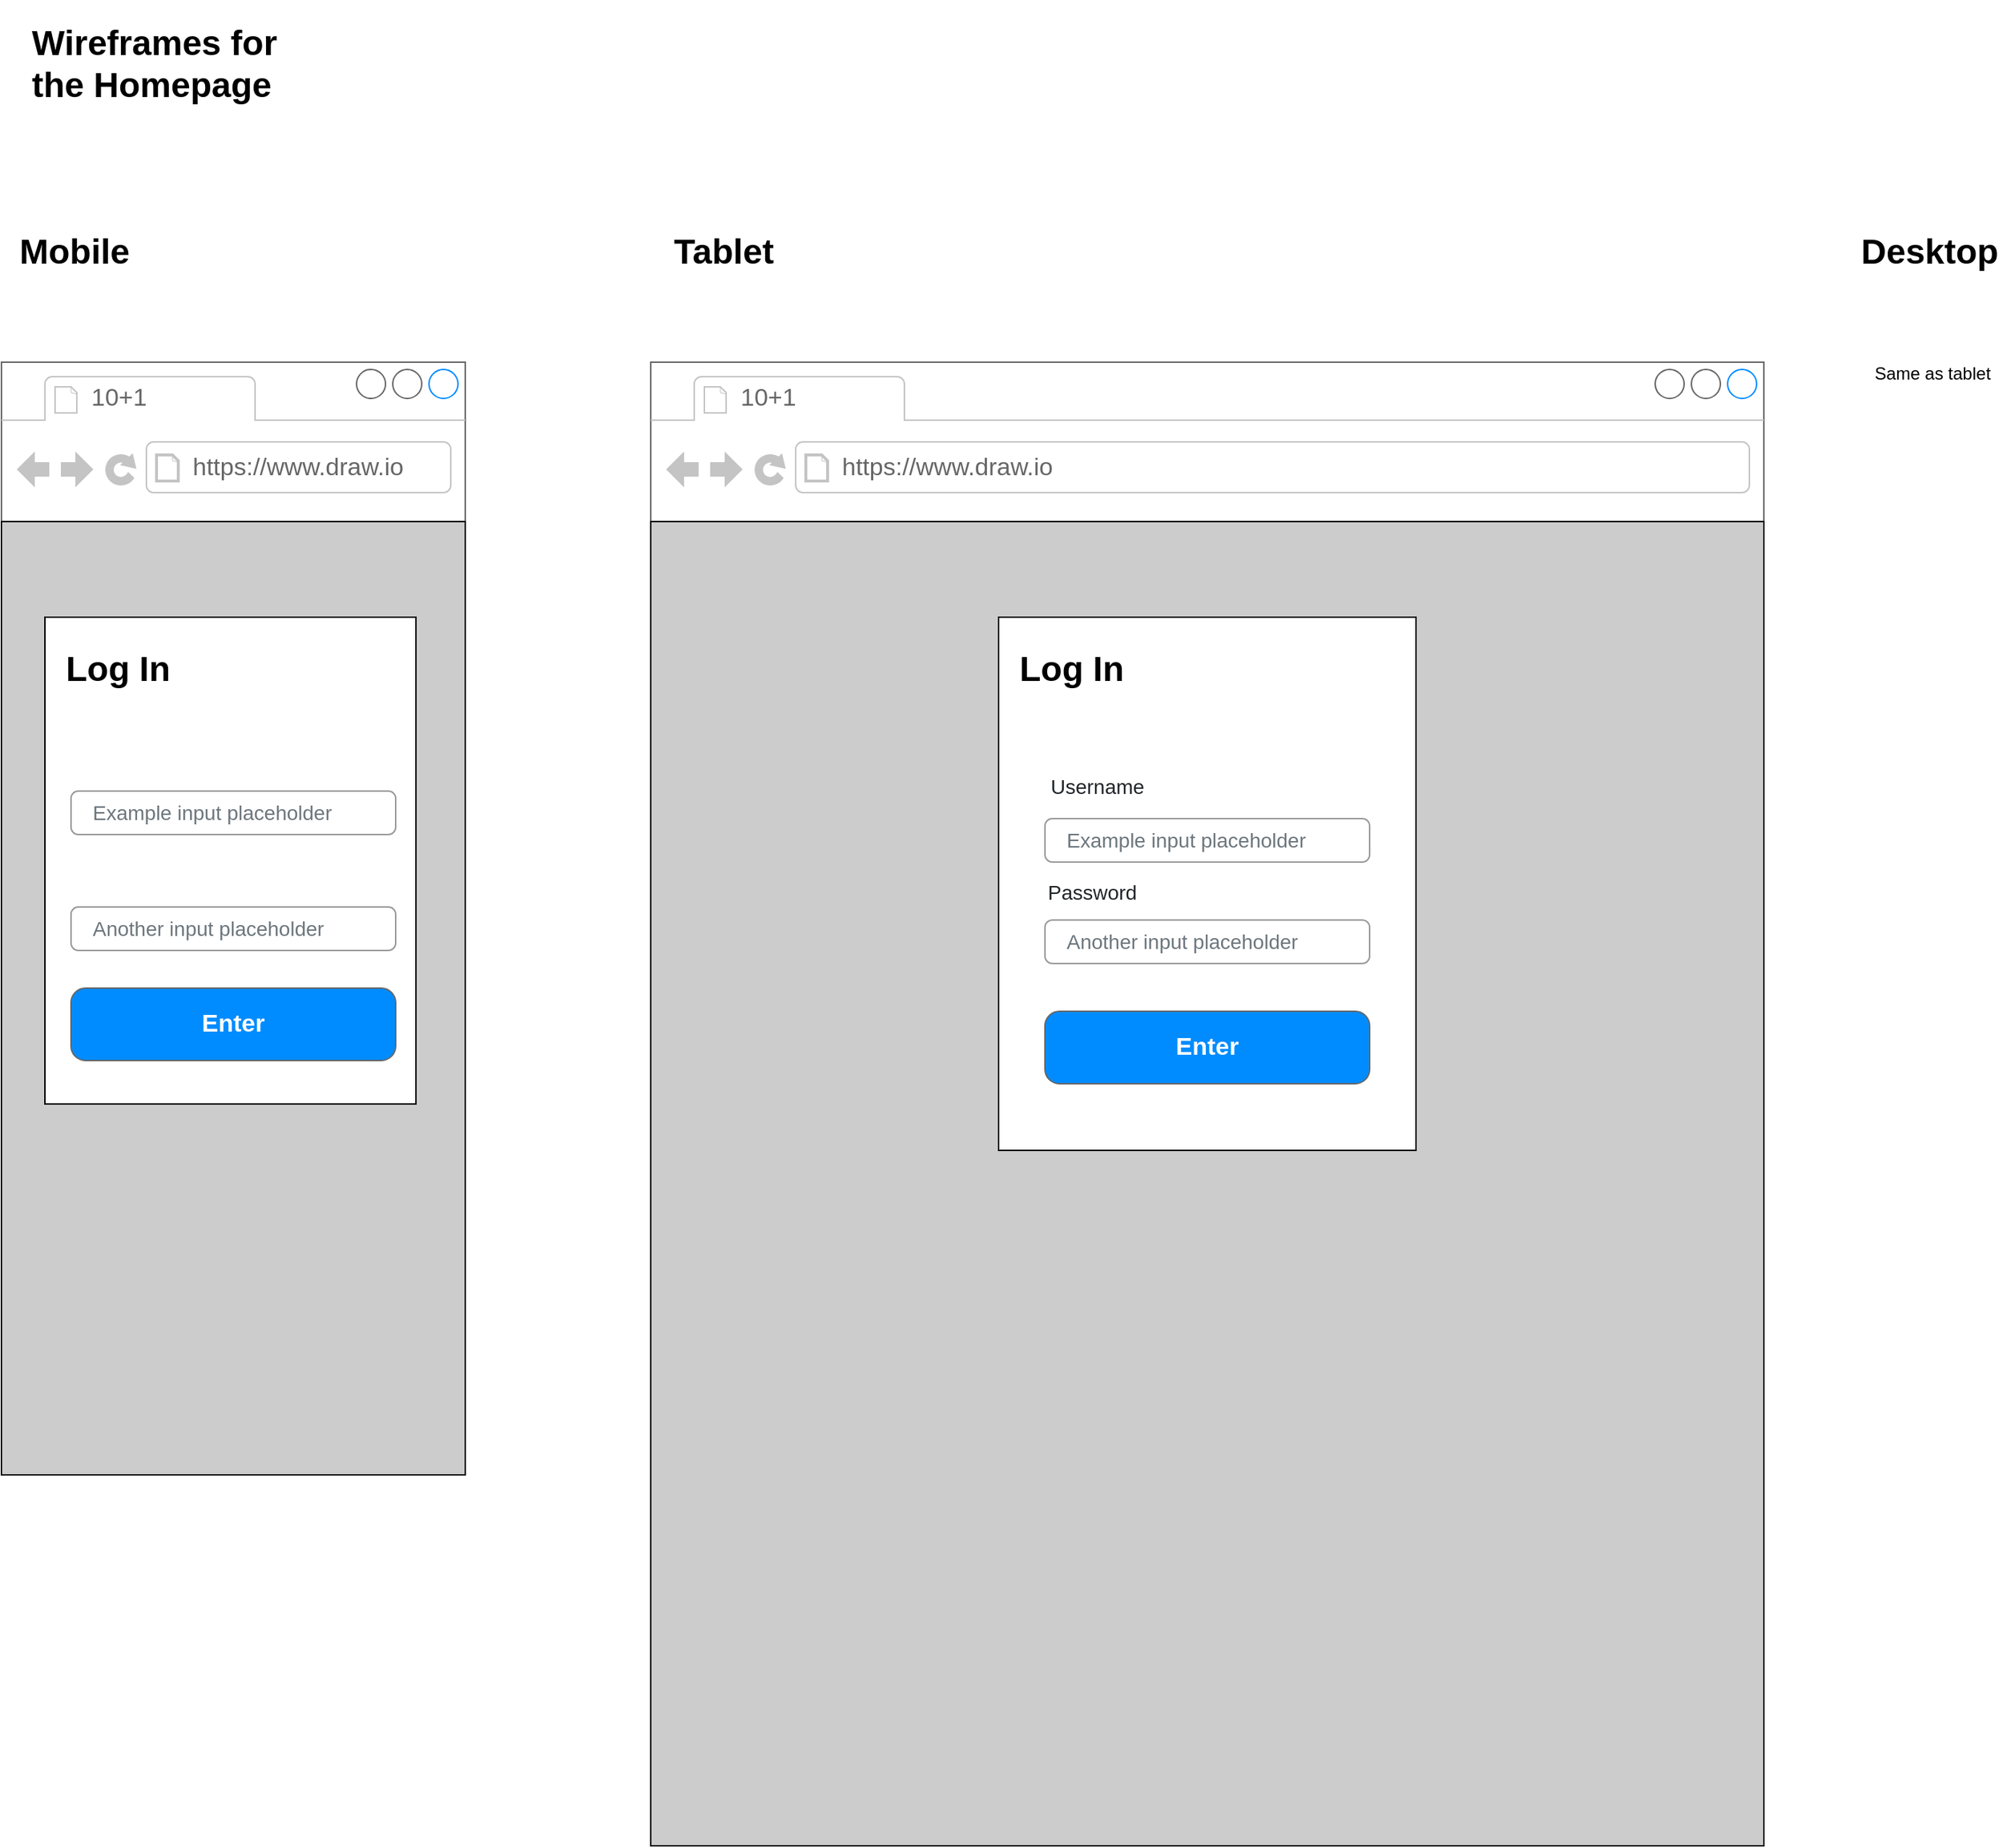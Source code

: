 <mxfile>
    <diagram id="YX3qDd9_rEckakoB8OsL" name="Page-1">
        <mxGraphModel dx="888" dy="1021" grid="1" gridSize="16" guides="1" tooltips="1" connect="1" arrows="1" fold="1" page="1" pageScale="1" pageWidth="2500" pageHeight="4000" math="0" shadow="0">
            <root>
                <mxCell id="0"/>
                <mxCell id="1" parent="0"/>
                <mxCell id="6" value="" style="strokeWidth=1;shadow=0;dashed=0;align=center;html=1;shape=mxgraph.mockup.containers.browserWindow;rSize=0;strokeColor=#666666;strokeColor2=#008cff;strokeColor3=#c4c4c4;mainText=,;recursiveResize=0;" parent="1" vertex="1">
                    <mxGeometry x="64" y="320" width="320" height="768" as="geometry"/>
                </mxCell>
                <mxCell id="7" value="10+1" style="strokeWidth=1;shadow=0;dashed=0;align=center;html=1;shape=mxgraph.mockup.containers.anchor;fontSize=17;fontColor=#666666;align=left;" parent="6" vertex="1">
                    <mxGeometry x="60" y="12" width="110" height="26" as="geometry"/>
                </mxCell>
                <mxCell id="8" value="https://www.draw.io" style="strokeWidth=1;shadow=0;dashed=0;align=center;html=1;shape=mxgraph.mockup.containers.anchor;rSize=0;fontSize=17;fontColor=#666666;align=left;" parent="6" vertex="1">
                    <mxGeometry x="130" y="60" width="250" height="26" as="geometry"/>
                </mxCell>
                <mxCell id="24" value="" style="rounded=0;whiteSpace=wrap;html=1;fillColor=#CCCCCC;" parent="6" vertex="1">
                    <mxGeometry y="110" width="320" height="658" as="geometry"/>
                </mxCell>
                <mxCell id="26" value="" style="rounded=0;whiteSpace=wrap;html=1;" parent="6" vertex="1">
                    <mxGeometry x="30" y="176" width="256" height="336" as="geometry"/>
                </mxCell>
                <mxCell id="27" value="Log In" style="text;strokeColor=none;fillColor=none;html=1;fontSize=24;fontStyle=1;verticalAlign=middle;align=center;" parent="6" vertex="1">
                    <mxGeometry x="30" y="192" width="100" height="40" as="geometry"/>
                </mxCell>
                <mxCell id="28" value="Enter" style="strokeWidth=1;shadow=0;dashed=0;align=center;html=1;shape=mxgraph.mockup.buttons.button;strokeColor=#666666;fontColor=#ffffff;mainText=;buttonStyle=round;fontSize=17;fontStyle=1;fillColor=#008cff;whiteSpace=wrap;" parent="6" vertex="1">
                    <mxGeometry x="48" y="432" width="224" height="50" as="geometry"/>
                </mxCell>
                <mxCell id="10" value="&lt;h1&gt;Wireframes for the Homepage&lt;/h1&gt;" style="text;html=1;strokeColor=none;fillColor=none;spacing=5;spacingTop=-20;whiteSpace=wrap;overflow=hidden;rounded=0;" parent="1" vertex="1">
                    <mxGeometry x="80" y="80" width="190" height="120" as="geometry"/>
                </mxCell>
                <mxCell id="11" value="Mobile" style="text;strokeColor=none;fillColor=none;html=1;fontSize=24;fontStyle=1;verticalAlign=middle;align=center;" parent="1" vertex="1">
                    <mxGeometry x="64" y="224" width="100" height="40" as="geometry"/>
                </mxCell>
                <mxCell id="43" value="Example input placeholder" style="html=1;shadow=0;dashed=0;shape=mxgraph.bootstrap.rrect;rSize=5;fillColor=none;strokeColor=#999999;align=left;spacing=15;fontSize=14;fontColor=#6C767D;" parent="1" vertex="1">
                    <mxGeometry width="224" height="30" relative="1" as="geometry">
                        <mxPoint x="112" y="616" as="offset"/>
                    </mxGeometry>
                </mxCell>
                <mxCell id="45" value="Another input placeholder" style="html=1;shadow=0;dashed=0;shape=mxgraph.bootstrap.rrect;rSize=5;fillColor=none;strokeColor=#999999;align=left;spacing=15;fontSize=14;fontColor=#6C767D;" parent="1" vertex="1">
                    <mxGeometry width="224" height="30" relative="1" as="geometry">
                        <mxPoint x="112" y="696" as="offset"/>
                    </mxGeometry>
                </mxCell>
                <mxCell id="58" value="" style="strokeWidth=1;shadow=0;dashed=0;align=center;html=1;shape=mxgraph.mockup.containers.browserWindow;rSize=0;strokeColor=#666666;strokeColor2=#008cff;strokeColor3=#c4c4c4;mainText=,;recursiveResize=0;" parent="1" vertex="1">
                    <mxGeometry x="512" y="320" width="768" height="1024" as="geometry"/>
                </mxCell>
                <mxCell id="59" value="10+1" style="strokeWidth=1;shadow=0;dashed=0;align=center;html=1;shape=mxgraph.mockup.containers.anchor;fontSize=17;fontColor=#666666;align=left;" parent="58" vertex="1">
                    <mxGeometry x="60" y="12" width="110" height="26" as="geometry"/>
                </mxCell>
                <mxCell id="60" value="https://www.draw.io" style="strokeWidth=1;shadow=0;dashed=0;align=center;html=1;shape=mxgraph.mockup.containers.anchor;rSize=0;fontSize=17;fontColor=#666666;align=left;" parent="58" vertex="1">
                    <mxGeometry x="130" y="60" width="250" height="26" as="geometry"/>
                </mxCell>
                <mxCell id="61" value="" style="rounded=0;whiteSpace=wrap;html=1;fillColor=#CCCCCC;" parent="58" vertex="1">
                    <mxGeometry y="110" width="768" height="914" as="geometry"/>
                </mxCell>
                <mxCell id="62" value="" style="rounded=0;whiteSpace=wrap;html=1;" parent="58" vertex="1">
                    <mxGeometry x="240" y="176" width="288" height="368" as="geometry"/>
                </mxCell>
                <mxCell id="63" value="Log In" style="text;strokeColor=none;fillColor=none;html=1;fontSize=24;fontStyle=1;verticalAlign=middle;align=center;" parent="58" vertex="1">
                    <mxGeometry x="240" y="192" width="100" height="40" as="geometry"/>
                </mxCell>
                <mxCell id="64" value="Enter" style="strokeWidth=1;shadow=0;dashed=0;align=center;html=1;shape=mxgraph.mockup.buttons.button;strokeColor=#666666;fontColor=#ffffff;mainText=;buttonStyle=round;fontSize=17;fontStyle=1;fillColor=#008cff;whiteSpace=wrap;" parent="58" vertex="1">
                    <mxGeometry x="272" y="448" width="224" height="50" as="geometry"/>
                </mxCell>
                <mxCell id="69" value="Another input placeholder" style="html=1;shadow=0;dashed=0;shape=mxgraph.bootstrap.rrect;rSize=5;fillColor=none;strokeColor=#999999;align=left;spacing=15;fontSize=14;fontColor=#6C767D;" parent="58" vertex="1">
                    <mxGeometry x="272.0" y="385" width="224" height="30" as="geometry"/>
                </mxCell>
                <mxCell id="68" value="Password" style="fillColor=none;strokeColor=none;align=left;fontSize=14;fontColor=#212529;" parent="58" vertex="1">
                    <mxGeometry x="272.0" y="345" width="260" height="40" as="geometry"/>
                </mxCell>
                <mxCell id="67" value="Example input placeholder" style="html=1;shadow=0;dashed=0;shape=mxgraph.bootstrap.rrect;rSize=5;fillColor=none;strokeColor=#999999;align=left;spacing=15;fontSize=14;fontColor=#6C767D;" parent="58" vertex="1">
                    <mxGeometry x="272.0" y="315" width="224" height="30" as="geometry"/>
                </mxCell>
                <mxCell id="66" value="Username" style="fillColor=none;strokeColor=none;align=left;fontSize=14;fontColor=#212529;" parent="58" vertex="1">
                    <mxGeometry x="274" y="272" width="222" height="40" as="geometry"/>
                </mxCell>
                <mxCell id="65" value="Tablet" style="text;strokeColor=none;fillColor=none;html=1;fontSize=24;fontStyle=1;verticalAlign=middle;align=center;" parent="1" vertex="1">
                    <mxGeometry x="512" y="224" width="100" height="40" as="geometry"/>
                </mxCell>
                <mxCell id="81" value="Desktop" style="text;strokeColor=none;fillColor=none;html=1;fontSize=24;fontStyle=1;verticalAlign=middle;align=center;" parent="1" vertex="1">
                    <mxGeometry x="1344" y="224" width="100" height="40" as="geometry"/>
                </mxCell>
                <mxCell id="82" value="Same as tablet" style="text;html=1;align=center;verticalAlign=middle;resizable=0;points=[];autosize=1;" parent="1" vertex="1">
                    <mxGeometry x="1348" y="320" width="96" height="16" as="geometry"/>
                </mxCell>
            </root>
        </mxGraphModel>
    </diagram>
</mxfile>